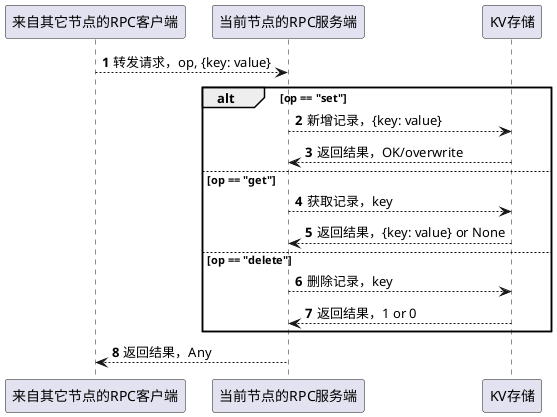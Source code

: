@startuml 接收rpc流程

participant "来自其它节点的RPC客户端" as rc
participant "当前节点的RPC服务端" as rs
participant "KV存储" as kv

autonumber
rc --> rs: 转发请求，op, {key: value}
alt op == "set"
    rs --> kv: 新增记录，{key: value}
    kv --> rs: 返回结果，OK/overwrite
else op == "get"
    rs --> kv: 获取记录，key
    kv --> rs: 返回结果，{key: value} or None
else op == "delete"
    rs --> kv: 删除记录，key
    kv --> rs: 返回结果，1 or 0
end
rs --> rc: 返回结果，Any

@enduml